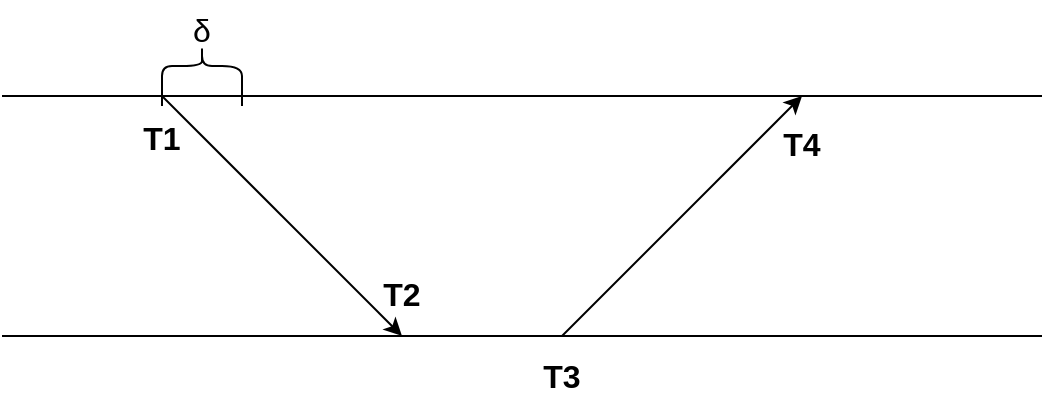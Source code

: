 <mxfile version="16.4.7" type="github">
  <diagram id="gBNAi8-iruR_p5Z62fZb" name="Page-1">
    <mxGraphModel dx="1038" dy="547" grid="1" gridSize="10" guides="1" tooltips="1" connect="1" arrows="1" fold="1" page="1" pageScale="1" pageWidth="827" pageHeight="1169" math="0" shadow="0">
      <root>
        <mxCell id="0" />
        <mxCell id="1" parent="0" />
        <mxCell id="7JM0udp9-rvbb8lXxzfd-84" value="&lt;b&gt;T1&lt;/b&gt;" style="text;html=1;strokeColor=none;fillColor=none;align=center;verticalAlign=middle;whiteSpace=wrap;rounded=0;fontSize=16;" vertex="1" parent="1">
          <mxGeometry x="210" y="411" width="60" height="30" as="geometry" />
        </mxCell>
        <mxCell id="7JM0udp9-rvbb8lXxzfd-85" value="&lt;b&gt;T2&lt;br&gt;&lt;/b&gt;" style="text;html=1;strokeColor=none;fillColor=none;align=center;verticalAlign=middle;whiteSpace=wrap;rounded=0;fontSize=16;" vertex="1" parent="1">
          <mxGeometry x="330" y="489" width="60" height="30" as="geometry" />
        </mxCell>
        <mxCell id="7JM0udp9-rvbb8lXxzfd-86" value="&lt;b&gt;T3&lt;br&gt;&lt;/b&gt;" style="text;html=1;strokeColor=none;fillColor=none;align=center;verticalAlign=middle;whiteSpace=wrap;rounded=0;fontSize=16;" vertex="1" parent="1">
          <mxGeometry x="410" y="530" width="60" height="30" as="geometry" />
        </mxCell>
        <mxCell id="7JM0udp9-rvbb8lXxzfd-87" value="&lt;b&gt;T4&lt;br&gt;&lt;/b&gt;" style="text;html=1;strokeColor=none;fillColor=none;align=center;verticalAlign=middle;whiteSpace=wrap;rounded=0;fontSize=16;" vertex="1" parent="1">
          <mxGeometry x="530" y="414" width="60" height="30" as="geometry" />
        </mxCell>
        <mxCell id="7JM0udp9-rvbb8lXxzfd-88" value="" style="shape=curlyBracket;whiteSpace=wrap;html=1;rounded=1;fontSize=16;gradientColor=none;rotation=90;size=0.5;" vertex="1" parent="1">
          <mxGeometry x="250" y="370" width="20" height="40" as="geometry" />
        </mxCell>
        <mxCell id="7JM0udp9-rvbb8lXxzfd-21" value="" style="shape=crossbar;whiteSpace=wrap;html=1;rounded=1;fontSize=16;gradientColor=none;" vertex="1" parent="1">
          <mxGeometry x="240" y="400" width="40" height="10" as="geometry" />
        </mxCell>
        <mxCell id="7JM0udp9-rvbb8lXxzfd-38" value="" style="endArrow=none;html=1;rounded=0;fontSize=16;" edge="1" parent="1">
          <mxGeometry width="50" height="50" relative="1" as="geometry">
            <mxPoint x="240" y="405" as="sourcePoint" />
            <mxPoint x="160" y="405" as="targetPoint" />
          </mxGeometry>
        </mxCell>
        <mxCell id="7JM0udp9-rvbb8lXxzfd-41" value="" style="endArrow=none;html=1;rounded=0;fontSize=16;" edge="1" parent="1">
          <mxGeometry width="50" height="50" relative="1" as="geometry">
            <mxPoint x="680" y="405" as="sourcePoint" />
            <mxPoint x="560" y="405" as="targetPoint" />
          </mxGeometry>
        </mxCell>
        <mxCell id="7JM0udp9-rvbb8lXxzfd-82" value="" style="endArrow=classic;html=1;rounded=0;fontSize=16;exitX=0;exitY=0.5;exitDx=0;exitDy=0;exitPerimeter=0;entryX=1;entryY=0.5;entryDx=0;entryDy=0;entryPerimeter=0;" edge="1" parent="1" source="7JM0udp9-rvbb8lXxzfd-21">
          <mxGeometry width="50" height="50" relative="1" as="geometry">
            <mxPoint x="470" y="390" as="sourcePoint" />
            <mxPoint x="360" y="525" as="targetPoint" />
          </mxGeometry>
        </mxCell>
        <mxCell id="7JM0udp9-rvbb8lXxzfd-83" value="" style="endArrow=classic;html=1;rounded=0;fontSize=16;exitX=0;exitY=0.5;exitDx=0;exitDy=0;exitPerimeter=0;entryX=1;entryY=0.5;entryDx=0;entryDy=0;entryPerimeter=0;" edge="1" parent="1">
          <mxGeometry width="50" height="50" relative="1" as="geometry">
            <mxPoint x="440" y="525" as="sourcePoint" />
            <mxPoint x="560" y="405" as="targetPoint" />
          </mxGeometry>
        </mxCell>
        <mxCell id="7JM0udp9-rvbb8lXxzfd-78" value="" style="endArrow=none;html=1;rounded=0;fontSize=16;" edge="1" parent="1">
          <mxGeometry width="50" height="50" relative="1" as="geometry">
            <mxPoint x="450" y="525" as="sourcePoint" />
            <mxPoint x="160" y="525" as="targetPoint" />
          </mxGeometry>
        </mxCell>
        <mxCell id="7JM0udp9-rvbb8lXxzfd-79" value="" style="endArrow=none;html=1;rounded=0;fontSize=16;" edge="1" parent="1">
          <mxGeometry width="50" height="50" relative="1" as="geometry">
            <mxPoint x="680" y="525" as="sourcePoint" />
            <mxPoint x="440" y="525" as="targetPoint" />
          </mxGeometry>
        </mxCell>
        <mxCell id="7JM0udp9-rvbb8lXxzfd-99" value="" style="endArrow=none;html=1;rounded=0;fontSize=16;exitX=1;exitY=0.5;exitDx=0;exitDy=0;exitPerimeter=0;" edge="1" parent="1" source="7JM0udp9-rvbb8lXxzfd-21">
          <mxGeometry width="50" height="50" relative="1" as="geometry">
            <mxPoint x="390" y="460" as="sourcePoint" />
            <mxPoint x="560" y="405" as="targetPoint" />
          </mxGeometry>
        </mxCell>
        <mxCell id="7JM0udp9-rvbb8lXxzfd-101" value="δ" style="text;html=1;strokeColor=none;fillColor=none;align=center;verticalAlign=middle;whiteSpace=wrap;rounded=0;fontSize=16;" vertex="1" parent="1">
          <mxGeometry x="230" y="357" width="60" height="30" as="geometry" />
        </mxCell>
      </root>
    </mxGraphModel>
  </diagram>
</mxfile>

